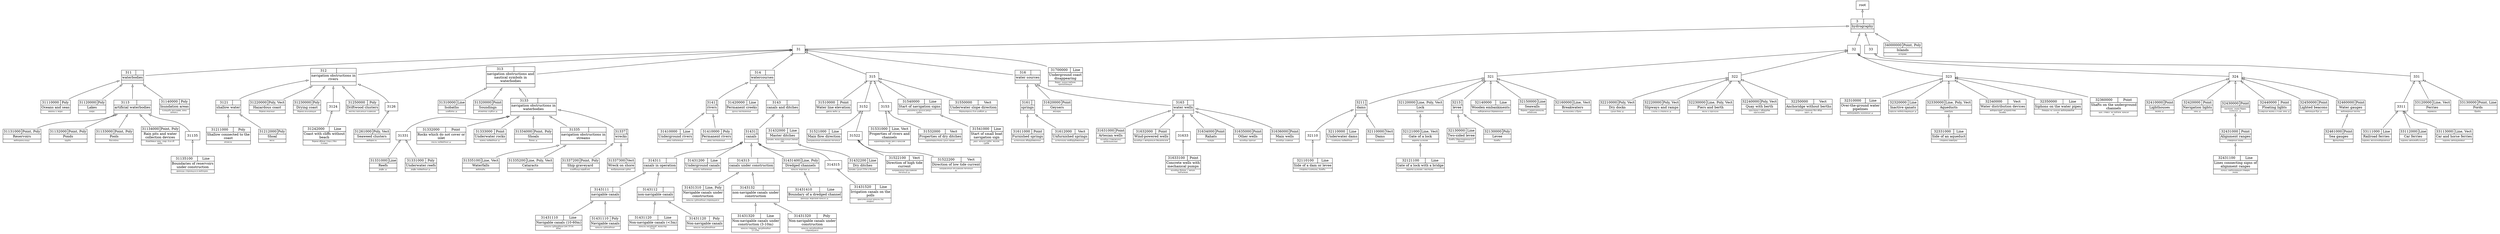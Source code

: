 /* This file was auto-generated on Wed Jan  2 21:16:03 2013
   using SOFT.pm library version 0.5.  Command line:
/usr/local/bin/soft2gv.pl --noorphans --tuples=RFK.csv --styles=RFK.gvsty RFK-hydrography.soft
*/
digraph G {
	rankdir=BT
	/* subgraphs */
	/* node attributes */
	"cat:3" [weight="5",label=< <TABLE BORDER="0" CELLBORDER="1" CELLSPACING="0">  <TR><TD>3</TD><TD></TD></TR>  <TR><TD COLSPAN="2">hydrography</TD></TR>  <TR><TD COLSPAN="2"><FONT POINT-SIZE="8"><I> </I></FONT></TD></TR>  </TABLE>>,shape="plaintext"];
	"cat:31" [weight="5",shape="box",label="31"];
	"cat:311" [weight="5",label=< <TABLE BORDER="0" CELLBORDER="1" CELLSPACING="0">  <TR><TD>311</TD><TD></TD></TR>  <TR><TD COLSPAN="2">waterbodies</TD></TR>  <TR><TD COLSPAN="2"><FONT POINT-SIZE="8"><I> </I></FONT></TD></TR>  </TABLE>>,shape="plaintext"];
	"cat:3111" [weight="5",label=< <TABLE BORDER="0" CELLBORDER="1" CELLSPACING="0">  <TR><TD>31110000</TD><TD>Poly</TD></TR>  <TR><TD COLSPAN="2">Oceans and seas</TD></TR>  <TR><TD COLSPAN="2"><FONT POINT-SIZE="8"><I>&#x43E;&#x43A;&#x435;&#x430;&#x43D;&#x44B; &#x438; &#x43C;&#x43E;&#x440;&#x44F; </I></FONT></TD></TR>  </TABLE>>,shape="plaintext"];
	"cat:3112" [weight="5",label=< <TABLE BORDER="0" CELLBORDER="1" CELLSPACING="0">  <TR><TD>31120000</TD><TD>Poly</TD></TR>  <TR><TD COLSPAN="2">Lakes</TD></TR>  <TR><TD COLSPAN="2"><FONT POINT-SIZE="8"><I>&#x43E;&#x437;&#x435;&#x440;&#x430; </I></FONT></TD></TR>  </TABLE>>,shape="plaintext"];
	"cat:3113" [weight="5",label=< <TABLE BORDER="0" CELLBORDER="1" CELLSPACING="0">  <TR><TD>3113</TD><TD></TD></TR>  <TR><TD COLSPAN="2">artificial waterbodies</TD></TR>  <TR><TD COLSPAN="2"><FONT POINT-SIZE="8"><I> </I></FONT></TD></TR>  </TABLE>>,shape="plaintext"];
	"cat:31131" [weight="5",label=< <TABLE BORDER="0" CELLBORDER="1" CELLSPACING="0">  <TR><TD>31131000</TD><TD>Point, Poly</TD></TR>  <TR><TD COLSPAN="2">Reservoirs</TD></TR>  <TR><TD COLSPAN="2"><FONT POINT-SIZE="8"><I>&#x432;&#x43E;&#x434;&#x43E;&#x445;&#x440;&#x430;&#x43D;&#x438;&#x43B;&#x438;&#x449;&#x430; </I></FONT></TD></TR>  </TABLE>>,shape="plaintext"];
	"cat:31132" [weight="5",label=< <TABLE BORDER="0" CELLBORDER="1" CELLSPACING="0">  <TR><TD>31132000</TD><TD>Point, Poly</TD></TR>  <TR><TD COLSPAN="2">Ponds</TD></TR>  <TR><TD COLSPAN="2"><FONT POINT-SIZE="8"><I>&#x43F;&#x440;&#x443;&#x434;&#x44B; </I></FONT></TD></TR>  </TABLE>>,shape="plaintext"];
	"cat:31133" [weight="5",label=< <TABLE BORDER="0" CELLBORDER="1" CELLSPACING="0">  <TR><TD>31133000</TD><TD>Point, Poly</TD></TR>  <TR><TD COLSPAN="2">Pools</TD></TR>  <TR><TD COLSPAN="2"><FONT POINT-SIZE="8"><I>&#x431;&#x430;&#x441;&#x441;&#x435;&#x439;&#x43D;&#x44B; </I></FONT></TD></TR>  </TABLE>>,shape="plaintext"];
	"cat:31134" [weight="5",label=< <TABLE BORDER="0" CELLBORDER="1" CELLSPACING="0">  <TR><TD>31134000</TD><TD>Point, Poly</TD></TR>  <TR><TD COLSPAN="2">Rain pits and water<BR/>collection devices</TD></TR>  <TR><TD COLSPAN="2"><FONT POINT-SIZE="8"><I>&#x434;&#x43E;&#x436;&#x434;&#x435;&#x432;&#x44B;&#x435; &#x44F;&#x43C;&#x44B;, &#x441;&#x43E;&#x43E;&#x440;. &#x434;&#x43B;&#x44F; &#x441;&#x431;.<BR/>&#x432;&#x43E;&#x434;&#x44B; </I></FONT></TD></TR>  </TABLE>>,shape="plaintext"];
	"cat:31135" [weight="5",shape="box",label="31135"];
	"cat:311351" [weight="5",label=< <TABLE BORDER="0" CELLBORDER="1" CELLSPACING="0">  <TR><TD>31135100</TD><TD>Line</TD></TR>  <TR><TD COLSPAN="2">Boundaries of reservoirs<BR/>under construction</TD></TR>  <TR><TD COLSPAN="2"><FONT POINT-SIZE="8"><I>&#x433;&#x440;&#x430;&#x43D;&#x438;&#x446;&#x44B; &#x441;&#x442;&#x440;&#x43E;&#x44F;&#x449;&#x438;&#x445;&#x441;&#x44F; &#x432;&#x43E;&#x434;&#x43E;&#x445;&#x440;&#x430;&#x43D;. </I></FONT></TD></TR>  </TABLE>>,shape="plaintext"];
	"cat:3114" [weight="5",label=< <TABLE BORDER="0" CELLBORDER="1" CELLSPACING="0">  <TR><TD>31140000</TD><TD>Poly</TD></TR>  <TR><TD COLSPAN="2">Inundation areas</TD></TR>  <TR><TD COLSPAN="2"><FONT POINT-SIZE="8"><I>&#x43F;&#x43B;&#x43E;&#x449;&#x430;&#x434;&#x438; &#x440;&#x430;&#x437;&#x43B;&#x438;&#x432;&#x43E;&#x432;, &#x437;&#x43E;&#x43D;&#x44B;<BR/>&#x437;&#x430;&#x442;&#x43E;&#x43F;&#x43B;. </I></FONT></TD></TR>  </TABLE>>,shape="plaintext"];
	"cat:312" [weight="5",label=< <TABLE BORDER="0" CELLBORDER="1" CELLSPACING="0">  <TR><TD>312</TD><TD></TD></TR>  <TR><TD COLSPAN="2">navigation obstructions in<BR/>rivers</TD></TR>  <TR><TD COLSPAN="2"><FONT POINT-SIZE="8"><I> </I></FONT></TD></TR>  </TABLE>>,shape="plaintext"];
	"cat:3121" [weight="5",label=< <TABLE BORDER="0" CELLBORDER="1" CELLSPACING="0">  <TR><TD>3121</TD><TD></TD></TR>  <TR><TD COLSPAN="2">shallow water</TD></TR>  <TR><TD COLSPAN="2"><FONT POINT-SIZE="8"><I> </I></FONT></TD></TR>  </TABLE>>,shape="plaintext"];
	"cat:31211" [weight="5",label=< <TABLE BORDER="0" CELLBORDER="1" CELLSPACING="0">  <TR><TD>31211000</TD><TD>Poly</TD></TR>  <TR><TD COLSPAN="2">Shallow connected to the<BR/>coast</TD></TR>  <TR><TD COLSPAN="2"><FONT POINT-SIZE="8"><I>&#x43E;&#x442;&#x43C;&#x435;&#x43B;&#x438; </I></FONT></TD></TR>  </TABLE>>,shape="plaintext"];
	"cat:31212" [weight="5",label=< <TABLE BORDER="0" CELLBORDER="1" CELLSPACING="0">  <TR><TD>31212000</TD><TD>Poly</TD></TR>  <TR><TD COLSPAN="2">Shoal</TD></TR>  <TR><TD COLSPAN="2"><FONT POINT-SIZE="8"><I>&#x43C;&#x435;&#x43B;&#x438; </I></FONT></TD></TR>  </TABLE>>,shape="plaintext"];
	"cat:3122" [weight="5",label=< <TABLE BORDER="0" CELLBORDER="1" CELLSPACING="0">  <TR><TD>31220000</TD><TD>Poly, Vect</TD></TR>  <TR><TD COLSPAN="2">Hazardous coast</TD></TR>  <TR><TD COLSPAN="2"><FONT POINT-SIZE="8"><I>&#x431;&#x435;&#x440;&#x435;&#x433;&#x430; &#x43E;&#x43F;&#x430;&#x441;&#x43D;&#x44B;&#x435; </I></FONT></TD></TR>  </TABLE>>,shape="plaintext"];
	"cat:3123" [weight="5",label=< <TABLE BORDER="0" CELLBORDER="1" CELLSPACING="0">  <TR><TD>31230000</TD><TD>Poly</TD></TR>  <TR><TD COLSPAN="2">Drying coast</TD></TR>  <TR><TD COLSPAN="2"><FONT POINT-SIZE="8"><I>&#x431;&#x435;&#x440;&#x435;&#x433;&#x430; &#x43E;&#x441;&#x44B;&#x445;&#x430;&#x44E;&#x449;&#x438;&#x435; </I></FONT></TD></TR>  </TABLE>>,shape="plaintext"];
	"cat:3124" [weight="5",shape="box",label="3124"];
	"cat:31242" [weight="5",label=< <TABLE BORDER="0" CELLBORDER="1" CELLSPACING="0">  <TR><TD>31242000</TD><TD>Line</TD></TR>  <TR><TD COLSPAN="2">Coast with cliffs without<BR/>beach</TD></TR>  <TR><TD COLSPAN="2"><FONT POINT-SIZE="8"><I>&#x431;&#x435;&#x440;&#x435;&#x433;&#x430; &#x43E;&#x431;&#x440;&#x44B;&#x432;. (&#x441;&#x43A;&#x430;&#x43B;.) &#x431;&#x435;&#x437;<BR/>&#x43F;&#x43B;&#x44F;&#x436;&#x430; </I></FONT></TD></TR>  </TABLE>>,shape="plaintext"];
	"cat:3125" [weight="5",label=< <TABLE BORDER="0" CELLBORDER="1" CELLSPACING="0">  <TR><TD>31250000</TD><TD>Poly</TD></TR>  <TR><TD COLSPAN="2">Driftwood clusters</TD></TR>  <TR><TD COLSPAN="2"><FONT POINT-SIZE="8"><I>&#x43C;&#x435;&#x441;&#x442;&#x430; &#x441;&#x43A;&#x43E;&#x43F;&#x43B;&#x435;&#x43D;&#x438;&#x44F; &#x43F;&#x43B;&#x430;&#x432;&#x43D;&#x438;&#x43A;&#x430; </I></FONT></TD></TR>  </TABLE>>,shape="plaintext"];
	"cat:3126" [weight="5",shape="box",label="3126"];
	"cat:31261" [weight="5",label=< <TABLE BORDER="0" CELLBORDER="1" CELLSPACING="0">  <TR><TD>31261000</TD><TD>Poly, Vect</TD></TR>  <TR><TD COLSPAN="2">Seaweed clusters</TD></TR>  <TR><TD COLSPAN="2"><FONT POINT-SIZE="8"><I>&#x432;&#x43E;&#x434;&#x43E;&#x440;&#x43E;&#x441;&#x43B;&#x438; </I></FONT></TD></TR>  </TABLE>>,shape="plaintext"];
	"cat:313" [weight="5",label=< <TABLE BORDER="0" CELLBORDER="1" CELLSPACING="0">  <TR><TD>313</TD><TD></TD></TR>  <TR><TD COLSPAN="2">navigation obstructions and<BR/>nautical symbols in<BR/>waterbodies</TD></TR>  <TR><TD COLSPAN="2"><FONT POINT-SIZE="8"><I> </I></FONT></TD></TR>  </TABLE>>,shape="plaintext"];
	"cat:3131" [weight="5",label=< <TABLE BORDER="0" CELLBORDER="1" CELLSPACING="0">  <TR><TD>31310000</TD><TD>Line</TD></TR>  <TR><TD COLSPAN="2">Isobaths</TD></TR>  <TR><TD COLSPAN="2"><FONT POINT-SIZE="8"><I>&#x438;&#x437;&#x43E;&#x431;&#x430;&#x442;&#x44B; &#x2694; </I></FONT></TD></TR>  </TABLE>>,shape="plaintext"];
	"cat:3132" [weight="5",label=< <TABLE BORDER="0" CELLBORDER="1" CELLSPACING="0">  <TR><TD>31320000</TD><TD>Point</TD></TR>  <TR><TD COLSPAN="2">Soundings</TD></TR>  <TR><TD COLSPAN="2"><FONT POINT-SIZE="8"><I>&#x43E;&#x442;&#x43C;&#x435;&#x442;&#x43A;&#x438; &#x433;&#x43B;&#x443;&#x431;&#x438;&#x43D; &#x2694; </I></FONT></TD></TR>  </TABLE>>,shape="plaintext"];
	"cat:3133" [weight="5",label=< <TABLE BORDER="0" CELLBORDER="1" CELLSPACING="0">  <TR><TD>3133</TD><TD></TD></TR>  <TR><TD COLSPAN="2">navigation obstructions in<BR/>waterbodies</TD></TR>  <TR><TD COLSPAN="2"><FONT POINT-SIZE="8"><I> </I></FONT></TD></TR>  </TABLE>>,shape="plaintext"];
	"cat:31331" [weight="5",shape="box",label="31331"];
	"cat:31331Line" [weight="5",label=< <TABLE BORDER="0" CELLBORDER="1" CELLSPACING="0">  <TR><TD>31331000</TD><TD>Line</TD></TR>  <TR><TD COLSPAN="2">Reefs</TD></TR>  <TR><TD COLSPAN="2"><FONT POINT-SIZE="8"><I>&#x440;&#x438;&#x444;&#x44B; &#x2694; </I></FONT></TD></TR>  </TABLE>>,shape="plaintext"];
	"cat:31331Poly" [weight="5",label=< <TABLE BORDER="0" CELLBORDER="1" CELLSPACING="0">  <TR><TD>31331000</TD><TD>Poly</TD></TR>  <TR><TD COLSPAN="2">Underwater reefs</TD></TR>  <TR><TD COLSPAN="2"><FONT POINT-SIZE="8"><I>&#x440;&#x438;&#x444;&#x44B; &#x43F;&#x43E;&#x434;&#x432;&#x43E;&#x434;&#x43D;&#x44B;&#x435; &#x2694; </I></FONT></TD></TR>  </TABLE>>,shape="plaintext"];
	"cat:31332" [weight="5",label=< <TABLE BORDER="0" CELLBORDER="1" CELLSPACING="0">  <TR><TD>31332000</TD><TD>Point</TD></TR>  <TR><TD COLSPAN="2">Rocks which do not cover or<BR/>islet</TD></TR>  <TR><TD COLSPAN="2"><FONT POINT-SIZE="8"><I>&#x441;&#x43A;&#x430;&#x43B;&#x44B; &#x43D;&#x430;&#x434;&#x432;&#x43E;&#x434;&#x43D;&#x44B;&#x435; &#x2694; </I></FONT></TD></TR>  </TABLE>>,shape="plaintext"];
	"cat:31333" [weight="5",label=< <TABLE BORDER="0" CELLBORDER="1" CELLSPACING="0">  <TR><TD>31333000</TD><TD>Point</TD></TR>  <TR><TD COLSPAN="2">Underwater rocks</TD></TR>  <TR><TD COLSPAN="2"><FONT POINT-SIZE="8"><I>&#x43A;&#x430;&#x43C;&#x43D;&#x438; &#x43F;&#x43E;&#x434;&#x432;&#x43E;&#x434;&#x43D;&#x44B;&#x435; &#x2694; </I></FONT></TD></TR>  </TABLE>>,shape="plaintext"];
	"cat:31334" [weight="5",label=< <TABLE BORDER="0" CELLBORDER="1" CELLSPACING="0">  <TR><TD>31334000</TD><TD>Point, Poly</TD></TR>  <TR><TD COLSPAN="2">Shoals</TD></TR>  <TR><TD COLSPAN="2"><FONT POINT-SIZE="8"><I>&#x431;&#x430;&#x43D;&#x43A;&#x438; &#x2694; </I></FONT></TD></TR>  </TABLE>>,shape="plaintext"];
	"cat:31335" [weight="5",label=< <TABLE BORDER="0" CELLBORDER="1" CELLSPACING="0">  <TR><TD>31335</TD><TD></TD></TR>  <TR><TD COLSPAN="2">navigation obstructions in<BR/>streams</TD></TR>  <TR><TD COLSPAN="2"><FONT POINT-SIZE="8"><I> </I></FONT></TD></TR>  </TABLE>>,shape="plaintext"];
	"cat:313351" [weight="5",label=< <TABLE BORDER="0" CELLBORDER="1" CELLSPACING="0">  <TR><TD>31335100</TD><TD>Line, Vect</TD></TR>  <TR><TD COLSPAN="2">Waterfalls</TD></TR>  <TR><TD COLSPAN="2"><FONT POINT-SIZE="8"><I>&#x432;&#x43E;&#x434;&#x43E;&#x43F;&#x430;&#x434;&#x44B; </I></FONT></TD></TR>  </TABLE>>,shape="plaintext"];
	"cat:313352" [weight="5",label=< <TABLE BORDER="0" CELLBORDER="1" CELLSPACING="0">  <TR><TD>31335200</TD><TD>Line, Poly, Vect</TD></TR>  <TR><TD COLSPAN="2">Cataracts</TD></TR>  <TR><TD COLSPAN="2"><FONT POINT-SIZE="8"><I>&#x43F;&#x43E;&#x440;&#x43E;&#x433;&#x438; </I></FONT></TD></TR>  </TABLE>>,shape="plaintext"];
	"cat:31337" [weight="5",label=< <TABLE BORDER="0" CELLBORDER="1" CELLSPACING="0">  <TR><TD>31337</TD><TD></TD></TR>  <TR><TD COLSPAN="2">wrecks</TD></TR>  <TR><TD COLSPAN="2"><FONT POINT-SIZE="8"><I> </I></FONT></TD></TR>  </TABLE>>,shape="plaintext"];
	"cat:313372" [weight="5",label=< <TABLE BORDER="0" CELLBORDER="1" CELLSPACING="0">  <TR><TD>31337200</TD><TD>Point, Poly</TD></TR>  <TR><TD COLSPAN="2">Ship graveyard</TD></TR>  <TR><TD COLSPAN="2"><FONT POINT-SIZE="8"><I>&#x43A;&#x43B;&#x430;&#x434;&#x431;&#x438;&#x449;&#x430; &#x43A;&#x43E;&#x440;&#x430;&#x431;&#x43B;&#x435;&#x439; </I></FONT></TD></TR>  </TABLE>>,shape="plaintext"];
	"cat:313373" [weight="5",label=< <TABLE BORDER="0" CELLBORDER="1" CELLSPACING="0">  <TR><TD>31337300</TD><TD>Vect</TD></TR>  <TR><TD COLSPAN="2">Wreck on shore</TD></TR>  <TR><TD COLSPAN="2"><FONT POINT-SIZE="8"><I>&#x432;&#x44B;&#x431;&#x440;&#x43E;&#x448;&#x435;&#x43D;&#x43D;&#x43E;&#x435; &#x441;&#x443;&#x434;&#x43D;&#x43E; </I></FONT></TD></TR>  </TABLE>>,shape="plaintext"];
	"cat:314" [weight="5",label=< <TABLE BORDER="0" CELLBORDER="1" CELLSPACING="0">  <TR><TD>314</TD><TD></TD></TR>  <TR><TD COLSPAN="2">watercourses</TD></TR>  <TR><TD COLSPAN="2"><FONT POINT-SIZE="8"><I> </I></FONT></TD></TR>  </TABLE>>,shape="plaintext"];
	"cat:3141" [weight="5",label=< <TABLE BORDER="0" CELLBORDER="1" CELLSPACING="0">  <TR><TD>3141</TD><TD></TD></TR>  <TR><TD COLSPAN="2">rivers</TD></TR>  <TR><TD COLSPAN="2"><FONT POINT-SIZE="8"><I> </I></FONT></TD></TR>  </TABLE>>,shape="plaintext"];
	"cat:3141Line" [weight="5",label=< <TABLE BORDER="0" CELLBORDER="1" CELLSPACING="0">  <TR><TD>31410000</TD><TD>Line</TD></TR>  <TR><TD COLSPAN="2">Underground rivers</TD></TR>  <TR><TD COLSPAN="2"><FONT POINT-SIZE="8"><I>&#x440;&#x435;&#x43A;&#x438; &#x43F;&#x43E;&#x434;&#x437;&#x435;&#x43C;&#x43D;&#x44B;&#x435; </I></FONT></TD></TR>  </TABLE>>,shape="plaintext"];
	"cat:3141Poly" [weight="5",label=< <TABLE BORDER="0" CELLBORDER="1" CELLSPACING="0">  <TR><TD>31410000</TD><TD>Poly</TD></TR>  <TR><TD COLSPAN="2">Permanent rivers</TD></TR>  <TR><TD COLSPAN="2"><FONT POINT-SIZE="8"><I>&#x440;&#x435;&#x43A;&#x438; &#x43F;&#x43E;&#x441;&#x442;&#x43E;&#x44F;&#x43D;&#x43D;&#x44B;&#x435; </I></FONT></TD></TR>  </TABLE>>,shape="plaintext"];
	"cat:3142" [weight="5",label=< <TABLE BORDER="0" CELLBORDER="1" CELLSPACING="0">  <TR><TD>31420000</TD><TD>Line</TD></TR>  <TR><TD COLSPAN="2">Permanent creeks</TD></TR>  <TR><TD COLSPAN="2"><FONT POINT-SIZE="8"><I>&#x440;&#x443;&#x447;&#x44C;&#x438; &#x43F;&#x43E;&#x441;&#x442;&#x43E;&#x44F;&#x43D;&#x43D;&#x44B;&#x435; </I></FONT></TD></TR>  </TABLE>>,shape="plaintext"];
	"cat:3143" [weight="5",label=< <TABLE BORDER="0" CELLBORDER="1" CELLSPACING="0">  <TR><TD>3143</TD><TD></TD></TR>  <TR><TD COLSPAN="2">canals and ditches</TD></TR>  <TR><TD COLSPAN="2"><FONT POINT-SIZE="8"><I> </I></FONT></TD></TR>  </TABLE>>,shape="plaintext"];
	"cat:31431" [weight="5",label=< <TABLE BORDER="0" CELLBORDER="1" CELLSPACING="0">  <TR><TD>31431</TD><TD></TD></TR>  <TR><TD COLSPAN="2">canals</TD></TR>  <TR><TD COLSPAN="2"><FONT POINT-SIZE="8"><I> </I></FONT></TD></TR>  </TABLE>>,shape="plaintext"];
	"cat:314311" [weight="5",label=< <TABLE BORDER="0" CELLBORDER="1" CELLSPACING="0">  <TR><TD>314311</TD><TD></TD></TR>  <TR><TD COLSPAN="2">canals in operation</TD></TR>  <TR><TD COLSPAN="2"><FONT POINT-SIZE="8"><I> </I></FONT></TD></TR>  </TABLE>>,shape="plaintext"];
	"cat:3143111" [weight="5",label=< <TABLE BORDER="0" CELLBORDER="1" CELLSPACING="0">  <TR><TD>3143111</TD><TD></TD></TR>  <TR><TD COLSPAN="2">navigable canals</TD></TR>  <TR><TD COLSPAN="2"><FONT POINT-SIZE="8"><I> </I></FONT></TD></TR>  </TABLE>>,shape="plaintext"];
	"cat:3143111Line" [weight="5",label=< <TABLE BORDER="0" CELLBORDER="1" CELLSPACING="0">  <TR><TD>31431110</TD><TD>Line</TD></TR>  <TR><TD COLSPAN="2">Navigable canals (10-60m)</TD></TR>  <TR><TD COLSPAN="2"><FONT POINT-SIZE="8"><I>&#x43A;&#x430;&#x43D;&#x430;&#x43B;&#x44B; &#x441;&#x443;&#x434;&#x43E;&#x445;&#x43E;&#x434;&#x43D;&#x44B;&#x435; (&#x43E;&#x442; 10 &#x434;&#x43E;<BR/>60&#x43C;) </I></FONT></TD></TR>  </TABLE>>,shape="plaintext"];
	"cat:3143111Poly" [weight="5",label=< <TABLE BORDER="0" CELLBORDER="1" CELLSPACING="0">  <TR><TD>31431110</TD><TD>Poly</TD></TR>  <TR><TD COLSPAN="2">Navigable canals</TD></TR>  <TR><TD COLSPAN="2"><FONT POINT-SIZE="8"><I>&#x43A;&#x430;&#x43D;&#x430;&#x43B;&#x44B; &#x441;&#x443;&#x434;&#x43E;&#x445;&#x43E;&#x434;&#x43D;&#x44B;&#x435; </I></FONT></TD></TR>  </TABLE>>,shape="plaintext"];
	"cat:3143112" [weight="5",label=< <TABLE BORDER="0" CELLBORDER="1" CELLSPACING="0">  <TR><TD>3143112</TD><TD></TD></TR>  <TR><TD COLSPAN="2">non-navigable canals</TD></TR>  <TR><TD COLSPAN="2"><FONT POINT-SIZE="8"><I> </I></FONT></TD></TR>  </TABLE>>,shape="plaintext"];
	"cat:3143112Line" [weight="5",label=< <TABLE BORDER="0" CELLBORDER="1" CELLSPACING="0">  <TR><TD>31431120</TD><TD>Line</TD></TR>  <TR><TD COLSPAN="2">Non-navigable canals (&lt;3m)</TD></TR>  <TR><TD COLSPAN="2"><FONT POINT-SIZE="8"><I>&#x43A;&#x430;&#x43D;&#x430;&#x43B;&#x44B; &#x43D;&#x435;&#x441;&#x443;&#x434;&#x43E;&#x445;&#x43E;&#x434;. &#x43C;&#x430;&#x433;&#x438;&#x441;&#x442;&#x440;.<BR/>(&lt;3) </I></FONT></TD></TR>  </TABLE>>,shape="plaintext"];
	"cat:3143112Poly" [weight="5",label=< <TABLE BORDER="0" CELLBORDER="1" CELLSPACING="0">  <TR><TD>31431120</TD><TD>Poly</TD></TR>  <TR><TD COLSPAN="2">Non-navigable canals</TD></TR>  <TR><TD COLSPAN="2"><FONT POINT-SIZE="8"><I>&#x43A;&#x430;&#x43D;&#x430;&#x43B;&#x44B; &#x43D;&#x435;&#x441;&#x443;&#x434;&#x43E;&#x445;&#x43E;&#x434;&#x43D;&#x44B;&#x435; </I></FONT></TD></TR>  </TABLE>>,shape="plaintext"];
	"cat:314312" [weight="5",label=< <TABLE BORDER="0" CELLBORDER="1" CELLSPACING="0">  <TR><TD>31431200</TD><TD>Line</TD></TR>  <TR><TD COLSPAN="2">Underground canals</TD></TR>  <TR><TD COLSPAN="2"><FONT POINT-SIZE="8"><I>&#x43A;&#x430;&#x43D;&#x430;&#x43B;&#x44B; &#x43F;&#x43E;&#x434;&#x437;&#x435;&#x43C;&#x43D;&#x44B;&#x435; </I></FONT></TD></TR>  </TABLE>>,shape="plaintext"];
	"cat:314313" [weight="5",label=< <TABLE BORDER="0" CELLBORDER="1" CELLSPACING="0">  <TR><TD>314313</TD><TD></TD></TR>  <TR><TD COLSPAN="2">canals under construction</TD></TR>  <TR><TD COLSPAN="2"><FONT POINT-SIZE="8"><I> </I></FONT></TD></TR>  </TABLE>>,shape="plaintext"];
	"cat:3143131" [weight="5",label=< <TABLE BORDER="0" CELLBORDER="1" CELLSPACING="0">  <TR><TD>31431310</TD><TD>Line, Poly</TD></TR>  <TR><TD COLSPAN="2">Navigable canals under<BR/>construction</TD></TR>  <TR><TD COLSPAN="2"><FONT POINT-SIZE="8"><I>&#x43A;&#x430;&#x43D;&#x430;&#x43B;&#x44B; &#x441;&#x443;&#x434;&#x43E;&#x445;&#x43E;&#x434;&#x43D;&#x44B;&#x435; &#x441;&#x442;&#x440;&#x43E;&#x44F;&#x449;&#x438;&#x435;&#x441;&#x44F; </I></FONT></TD></TR>  </TABLE>>,shape="plaintext"];
	"cat:3143132" [weight="5",label=< <TABLE BORDER="0" CELLBORDER="1" CELLSPACING="0">  <TR><TD>3143132</TD><TD></TD></TR>  <TR><TD COLSPAN="2">non-navigable canals under<BR/>construction</TD></TR>  <TR><TD COLSPAN="2"><FONT POINT-SIZE="8"><I> </I></FONT></TD></TR>  </TABLE>>,shape="plaintext"];
	"cat:3143132Line" [weight="5",label=< <TABLE BORDER="0" CELLBORDER="1" CELLSPACING="0">  <TR><TD>31431320</TD><TD>Line</TD></TR>  <TR><TD COLSPAN="2">Non-navigable canals under<BR/>construction (3-10m)</TD></TR>  <TR><TD COLSPAN="2"><FONT POINT-SIZE="8"><I>&#x43A;&#x430;&#x43D;&#x430;&#x43B;&#x44B; &#x441;&#x442;&#x440;&#x43E;&#x44F;&#x449;. &#x43D;&#x435;&#x441;&#x443;&#x434;&#x43E;&#x445;&#x43E;&#x434;&#x44B;&#x435;<BR/>(3-10&#x43C;) </I></FONT></TD></TR>  </TABLE>>,shape="plaintext"];
	"cat:3143132Poly" [weight="5",label=< <TABLE BORDER="0" CELLBORDER="1" CELLSPACING="0">  <TR><TD>31431320</TD><TD>Poly</TD></TR>  <TR><TD COLSPAN="2">Non-navigable canals under<BR/>construction</TD></TR>  <TR><TD COLSPAN="2"><FONT POINT-SIZE="8"><I>&#x43A;&#x430;&#x43D;&#x430;&#x43B;&#x44B; &#x43D;&#x435;&#x441;&#x443;&#x434;&#x43E;&#x445;&#x43E;&#x434;&#x43D;&#x44B;&#x435;<BR/>&#x441;&#x442;&#x440;&#x43E;&#x44F;&#x449;&#x438;&#x435;&#x441;&#x44F; </I></FONT></TD></TR>  </TABLE>>,shape="plaintext"];
	"cat:314314" [weight="5",label=< <TABLE BORDER="0" CELLBORDER="1" CELLSPACING="0">  <TR><TD>31431400</TD><TD>Line, Poly</TD></TR>  <TR><TD COLSPAN="2">Dredged channels</TD></TR>  <TR><TD COLSPAN="2"><FONT POINT-SIZE="8"><I>&#x43A;&#x430;&#x43D;&#x430;&#x43B;&#x44B; &#x43C;&#x43E;&#x440;&#x441;&#x43A;&#x438;&#x435; &#x2694; </I></FONT></TD></TR>  </TABLE>>,shape="plaintext"];
	"cat:3143141" [weight="5",label=< <TABLE BORDER="0" CELLBORDER="1" CELLSPACING="0">  <TR><TD>31431410</TD><TD>Line</TD></TR>  <TR><TD COLSPAN="2">Boundary of a dredged channel</TD></TR>  <TR><TD COLSPAN="2"><FONT POINT-SIZE="8"><I>&#x433;&#x440;&#x430;&#x43D;&#x438;&#x446;&#x44B; &#x43C;&#x43E;&#x440;&#x441;&#x43A;&#x43E;&#x433;&#x43E; &#x43A;&#x430;&#x43D;&#x430;&#x43B;&#x430; &#x2694; </I></FONT></TD></TR>  </TABLE>>,shape="plaintext"];
	"cat:314315" [weight="5",shape="box",label="314315"];
	"cat:3143152" [weight="5",label=< <TABLE BORDER="0" CELLBORDER="1" CELLSPACING="0">  <TR><TD>31431520</TD><TD>Line</TD></TR>  <TR><TD COLSPAN="2">Irrigation canals on the<BR/>polls</TD></TR>  <TR><TD COLSPAN="2"><FONT POINT-SIZE="8"><I>&#x43E;&#x440;&#x43E;&#x441;&#x438;&#x442;&#x435;&#x43B;&#x44C;&#x43D;&#x44B;&#x435; &#x43A;&#x430;&#x43D;&#x430;&#x43B;&#x44B; (&#x43D;&#x430;<BR/>&#x43E;&#x43F;&#x43E;&#x440;&#x430;&#x445;) </I></FONT></TD></TR>  </TABLE>>,shape="plaintext"];
	"cat:31432" [weight="5",label=< <TABLE BORDER="0" CELLBORDER="1" CELLSPACING="0">  <TR><TD>31432000</TD><TD>Line</TD></TR>  <TR><TD COLSPAN="2">Master ditches</TD></TR>  <TR><TD COLSPAN="2"><FONT POINT-SIZE="8"><I>&#x43A;&#x430;&#x43D;&#x430;&#x432;&#x44B; &#x43C;&#x430;&#x433;&#x438;&#x441;&#x442;&#x440;&#x430;&#x43B;&#x44C;&#x43D;&#x44B;&#x435; (&#x43C;&#x435;&#x43D;&#x435;&#x435;<BR/>3&#x43C;) </I></FONT></TD></TR>  </TABLE>>,shape="plaintext"];
	"cat:314322" [weight="5",label=< <TABLE BORDER="0" CELLBORDER="1" CELLSPACING="0">  <TR><TD>31432200</TD><TD>Line</TD></TR>  <TR><TD COLSPAN="2">Dry ditches</TD></TR>  <TR><TD COLSPAN="2"><FONT POINT-SIZE="8"><I>&#x43A;&#x430;&#x43D;&#x430;&#x432;&#x44B; &#x441;&#x443;&#x445;&#x438;&#x435; (10&#x43C; &#x438; &#x431;&#x43E;&#x43B;&#x435;&#x435;) </I></FONT></TD></TR>  </TABLE>>,shape="plaintext"];
	"cat:315" [weight="5",shape="box",label="315"];
	"cat:3151" [weight="5",label=< <TABLE BORDER="0" CELLBORDER="1" CELLSPACING="0">  <TR><TD>31510000</TD><TD>Point</TD></TR>  <TR><TD COLSPAN="2">Water line elevation</TD></TR>  <TR><TD COLSPAN="2"><FONT POINT-SIZE="8"><I>&#x443;&#x440;&#x435;&#x437;&#x44B; &#x432;&#x43E;&#x434;&#x44B; &#x2694; </I></FONT></TD></TR>  </TABLE>>,shape="plaintext"];
	"cat:3152" [weight="5",shape="box",label="3152"];
	"cat:31521" [weight="5",label=< <TABLE BORDER="0" CELLBORDER="1" CELLSPACING="0">  <TR><TD>31521000</TD><TD>Line</TD></TR>  <TR><TD COLSPAN="2">Main flow direction</TD></TR>  <TR><TD COLSPAN="2"><FONT POINT-SIZE="8"><I>&#x43D;&#x430;&#x43F;&#x440;&#x430;&#x432;&#x43B;&#x435;&#x43D;&#x438;&#x435; &#x43E;&#x441;&#x43D;&#x43E;&#x432;&#x43D;&#x43E;&#x433;&#x43E; &#x442;&#x435;&#x447;&#x435;&#x43D;&#x438;&#x44F; </I></FONT></TD></TR>  </TABLE>>,shape="plaintext"];
	"cat:31522" [weight="5",shape="box",label="31522"];
	"cat:315221" [weight="5",label=< <TABLE BORDER="0" CELLBORDER="1" CELLSPACING="0">  <TR><TD>31522100</TD><TD>Vect</TD></TR>  <TR><TD COLSPAN="2">Direction of high tide<BR/>current</TD></TR>  <TR><TD COLSPAN="2"><FONT POINT-SIZE="8"><I>&#x43D;&#x430;&#x43F;&#x440;&#x430;&#x432;&#x43B;&#x435;&#x43D;&#x438;&#x435; &#x43F;&#x440;&#x438;&#x43B;&#x438;&#x432;&#x43D;&#x43E;&#x433;&#x43E;<BR/>&#x442;&#x435;&#x447;&#x435;&#x43D;&#x438;&#x44F; &#x2694; </I></FONT></TD></TR>  </TABLE>>,shape="plaintext"];
	"cat:315222" [weight="5",label=< <TABLE BORDER="0" CELLBORDER="1" CELLSPACING="0">  <TR><TD>31522200</TD><TD>Vect</TD></TR>  <TR><TD COLSPAN="2">Direction of low tide current</TD></TR>  <TR><TD COLSPAN="2"><FONT POINT-SIZE="8"><I>&#x43D;&#x430;&#x43F;&#x440;&#x430;&#x432;&#x43B;&#x435;&#x43D;&#x438;&#x435; &#x43E;&#x442;&#x43B;&#x438;&#x432;&#x43D;&#x43E;&#x433;&#x43E; &#x442;&#x435;&#x447;&#x435;&#x43D;&#x438;&#x44F;<BR/>&#x2694; </I></FONT></TD></TR>  </TABLE>>,shape="plaintext"];
	"cat:3153" [weight="5",shape="box",label="3153"];
	"cat:31531" [weight="5",label=< <TABLE BORDER="0" CELLBORDER="1" CELLSPACING="0">  <TR><TD>31531000</TD><TD>Line, Vect</TD></TR>  <TR><TD COLSPAN="2">Properties of rivers and<BR/>channels</TD></TR>  <TR><TD COLSPAN="2"><FONT POINT-SIZE="8"><I>&#x445;&#x430;&#x440;&#x430;&#x43A;&#x442;&#x435;&#x440;&#x438;&#x441;&#x442;&#x438;&#x43A;&#x438; &#x440;&#x435;&#x43A; &#x438; &#x43A;&#x430;&#x43D;&#x430;&#x43B;&#x43E;&#x432;<BR/>&#x2694; </I></FONT></TD></TR>  </TABLE>>,shape="plaintext"];
	"cat:31532" [weight="5",label=< <TABLE BORDER="0" CELLBORDER="1" CELLSPACING="0">  <TR><TD>31532000</TD><TD>Vect</TD></TR>  <TR><TD COLSPAN="2">Properties of dry ditches</TD></TR>  <TR><TD COLSPAN="2"><FONT POINT-SIZE="8"><I>&#x445;&#x430;&#x440;&#x430;&#x43A;&#x442;&#x435;&#x440;&#x438;&#x441;&#x442;&#x438;&#x43A;&#x438; &#x441;&#x443;&#x445;&#x438;&#x445; &#x43A;&#x430;&#x43D;&#x430;&#x432; </I></FONT></TD></TR>  </TABLE>>,shape="plaintext"];
	"cat:3154" [weight="5",label=< <TABLE BORDER="0" CELLBORDER="1" CELLSPACING="0">  <TR><TD>31540000</TD><TD>Line</TD></TR>  <TR><TD COLSPAN="2">Start of navigation signs</TD></TR>  <TR><TD COLSPAN="2"><FONT POINT-SIZE="8"><I>&#x443;&#x43A;&#x430;&#x437;&#x430;&#x442;&#x435;&#x43B;&#x438; &#x43D;&#x430;&#x447;&#x430;&#x43B;&#x430; &#x440;&#x435;&#x433;&#x443;&#x43B;.<BR/>&#x441;&#x443;&#x434;&#x43E;&#x445;. </I></FONT></TD></TR>  </TABLE>>,shape="plaintext"];
	"cat:31541" [weight="5",label=< <TABLE BORDER="0" CELLBORDER="1" CELLSPACING="0">  <TR><TD>31541000</TD><TD>Line</TD></TR>  <TR><TD COLSPAN="2">Start of small boat<BR/>navigation sign</TD></TR>  <TR><TD COLSPAN="2"><FONT POINT-SIZE="8"><I>&#x443;&#x43A;&#x430;&#x437;. &#x43D;&#x430;&#x447;&#x430;&#x43B;&#x430; &#x441;&#x443;&#x434;&#x43E;&#x445;. &#x43C;&#x430;&#x43B;&#x43E;&#x43C;.<BR/>&#x441;&#x443;&#x434;&#x43E;&#x432; </I></FONT></TD></TR>  </TABLE>>,shape="plaintext"];
	"cat:3155" [weight="5",label=< <TABLE BORDER="0" CELLBORDER="1" CELLSPACING="0">  <TR><TD>31550000</TD><TD>Vect</TD></TR>  <TR><TD COLSPAN="2">Underwater slope direction</TD></TR>  <TR><TD COLSPAN="2"><FONT POINT-SIZE="8"><I>&#x431;&#x435;&#x440;&#x433;&#x448;&#x442;&#x440;&#x438;&#x445;&#x438; &#x434;&#x43B;&#x44F; &#x438;&#x437;&#x43E;&#x431;&#x430;&#x442; &#x2694; </I></FONT></TD></TR>  </TABLE>>,shape="plaintext"];
	"cat:316" [weight="5",label=< <TABLE BORDER="0" CELLBORDER="1" CELLSPACING="0">  <TR><TD>316</TD><TD></TD></TR>  <TR><TD COLSPAN="2">water sources</TD></TR>  <TR><TD COLSPAN="2"><FONT POINT-SIZE="8"><I> </I></FONT></TD></TR>  </TABLE>>,shape="plaintext"];
	"cat:3161" [weight="5",label=< <TABLE BORDER="0" CELLBORDER="1" CELLSPACING="0">  <TR><TD>3161</TD><TD></TD></TR>  <TR><TD COLSPAN="2">springs</TD></TR>  <TR><TD COLSPAN="2"><FONT POINT-SIZE="8"><I> </I></FONT></TD></TR>  </TABLE>>,shape="plaintext"];
	"cat:31611" [weight="5",label=< <TABLE BORDER="0" CELLBORDER="1" CELLSPACING="0">  <TR><TD>31611000</TD><TD>Point</TD></TR>  <TR><TD COLSPAN="2">Furnished springs</TD></TR>  <TR><TD COLSPAN="2"><FONT POINT-SIZE="8"><I>&#x438;&#x441;&#x442;&#x43E;&#x447;&#x43D;&#x438;&#x43A;&#x438; &#x43E;&#x431;&#x43E;&#x440;&#x443;&#x434;&#x43E;&#x432;&#x430;&#x43D;&#x43D;&#x44B;&#x435; </I></FONT></TD></TR>  </TABLE>>,shape="plaintext"];
	"cat:31612" [weight="5",label=< <TABLE BORDER="0" CELLBORDER="1" CELLSPACING="0">  <TR><TD>31612000</TD><TD>Vect</TD></TR>  <TR><TD COLSPAN="2">Unfurnished springs</TD></TR>  <TR><TD COLSPAN="2"><FONT POINT-SIZE="8"><I>&#x438;&#x441;&#x442;&#x43E;&#x447;&#x43D;&#x438;&#x43A;&#x438; &#x43D;&#x435;&#x43E;&#x431;&#x43E;&#x440;&#x443;&#x434;&#x43E;&#x432;&#x430;&#x43D;&#x43D;&#x44B;&#x435; </I></FONT></TD></TR>  </TABLE>>,shape="plaintext"];
	"cat:3162" [weight="5",label=< <TABLE BORDER="0" CELLBORDER="1" CELLSPACING="0">  <TR><TD>31620000</TD><TD>Point</TD></TR>  <TR><TD COLSPAN="2">Geysers</TD></TR>  <TR><TD COLSPAN="2"><FONT POINT-SIZE="8"><I>&#x433;&#x435;&#x439;&#x437;&#x435;&#x440;&#x44B; </I></FONT></TD></TR>  </TABLE>>,shape="plaintext"];
	"cat:3163" [weight="5",label=< <TABLE BORDER="0" CELLBORDER="1" CELLSPACING="0">  <TR><TD>3163</TD><TD></TD></TR>  <TR><TD COLSPAN="2">water wells</TD></TR>  <TR><TD COLSPAN="2"><FONT POINT-SIZE="8"><I> </I></FONT></TD></TR>  </TABLE>>,shape="plaintext"];
	"cat:31631" [weight="5",label=< <TABLE BORDER="0" CELLBORDER="1" CELLSPACING="0">  <TR><TD>31631000</TD><TD>Point</TD></TR>  <TR><TD COLSPAN="2">Artesian wells</TD></TR>  <TR><TD COLSPAN="2"><FONT POINT-SIZE="8"><I>&#x43A;&#x43E;&#x43B;&#x43E;&#x434;&#x446;&#x44B; (&#x441;&#x43A;&#x432;&#x430;&#x436;&#x438;&#x43D;&#x44B;)<BR/>&#x430;&#x440;&#x442;&#x435;&#x437;&#x438;&#x430;&#x43D;&#x441;&#x43A;&#x438;&#x435; </I></FONT></TD></TR>  </TABLE>>,shape="plaintext"];
	"cat:31632" [weight="5",label=< <TABLE BORDER="0" CELLBORDER="1" CELLSPACING="0">  <TR><TD>31632000</TD><TD>Point</TD></TR>  <TR><TD COLSPAN="2">Wind-powered wells</TD></TR>  <TR><TD COLSPAN="2"><FONT POINT-SIZE="8"><I>&#x43A;&#x43E;&#x43B;&#x43E;&#x434;&#x446;&#x44B; &#x441; &#x432;&#x435;&#x442;&#x440;&#x44F;&#x43D;&#x44B;&#x43C; &#x434;&#x432;&#x438;&#x433;&#x430;&#x442;&#x435;&#x43B;&#x435;&#x43C; </I></FONT></TD></TR>  </TABLE>>,shape="plaintext"];
	"cat:31633" [weight="5",shape="box",label="31633"];
	"cat:316331" [weight="5",label=< <TABLE BORDER="0" CELLBORDER="1" CELLSPACING="0">  <TR><TD>31633100</TD><TD>Point</TD></TR>  <TR><TD COLSPAN="2">Concrete wells with<BR/>mechanical pumps</TD></TR>  <TR><TD COLSPAN="2"><FONT POINT-SIZE="8"><I>&#x43A;&#x43E;&#x43B;&#x43E;&#x434;&#x446;&#x44B; &#x431;&#x435;&#x442;&#x43E;&#x43D;. &#x441; &#x43C;&#x435;&#x445;&#x430;&#x43D;.<BR/>&#x43F;&#x43E;&#x434;&#x44A;&#x435;&#x43C;&#x43E;&#x43C; </I></FONT></TD></TR>  </TABLE>>,shape="plaintext"];
	"cat:31634" [weight="5",label=< <TABLE BORDER="0" CELLBORDER="1" CELLSPACING="0">  <TR><TD>31634000</TD><TD>Point</TD></TR>  <TR><TD COLSPAN="2">Rahats</TD></TR>  <TR><TD COLSPAN="2"><FONT POINT-SIZE="8"><I>&#x447;&#x438;&#x433;&#x438;&#x440;&#x438; </I></FONT></TD></TR>  </TABLE>>,shape="plaintext"];
	"cat:31635" [weight="5",label=< <TABLE BORDER="0" CELLBORDER="1" CELLSPACING="0">  <TR><TD>31635000</TD><TD>Point</TD></TR>  <TR><TD COLSPAN="2">Other wells</TD></TR>  <TR><TD COLSPAN="2"><FONT POINT-SIZE="8"><I>&#x43A;&#x43E;&#x43B;&#x43E;&#x434;&#x446;&#x44B; &#x43F;&#x440;&#x43E;&#x447;&#x438;&#x435; </I></FONT></TD></TR>  </TABLE>>,shape="plaintext"];
	"cat:31636" [weight="5",label=< <TABLE BORDER="0" CELLBORDER="1" CELLSPACING="0">  <TR><TD>31636000</TD><TD>Point</TD></TR>  <TR><TD COLSPAN="2">Main wells</TD></TR>  <TR><TD COLSPAN="2"><FONT POINT-SIZE="8"><I>&#x43A;&#x43E;&#x43B;&#x43E;&#x434;&#x446;&#x44B; &#x433;&#x43B;&#x430;&#x432;&#x43D;&#x44B;&#x435; </I></FONT></TD></TR>  </TABLE>>,shape="plaintext"];
	"cat:317" [weight="5",label=< <TABLE BORDER="0" CELLBORDER="1" CELLSPACING="0">  <TR><TD>31700000</TD><TD>Line</TD></TR>  <TR><TD COLSPAN="2">Underground coast<BR/>disappearing</TD></TR>  <TR><TD COLSPAN="2"><FONT POINT-SIZE="8"><I>&#x431;&#x435;&#x440;&#x435;&#x433;. &#x43B;&#x438;&#x43D;&#x438;&#x44F; &#x43F;&#x43E;&#x434;&#x437;&#x435;&#x43C;.<BR/>&#x43F;&#x440;&#x43E;&#x43F;&#x430;&#x434;&#x430;&#x44E;&#x449;&#x430;&#x44F; </I></FONT></TD></TR>  </TABLE>>,shape="plaintext"];
	"cat:32" [weight="5",shape="box",label="32"];
	"cat:321" [weight="5",shape="box",label="321"];
	"cat:3211" [weight="5",label=< <TABLE BORDER="0" CELLBORDER="1" CELLSPACING="0">  <TR><TD>3211</TD><TD></TD></TR>  <TR><TD COLSPAN="2">dams</TD></TR>  <TR><TD COLSPAN="2"><FONT POINT-SIZE="8"><I> </I></FONT></TD></TR>  </TABLE>>,shape="plaintext"];
	"cat:32110" [weight="5",shape="box",label="32110"];
	"cat:321101" [weight="5",label=< <TABLE BORDER="0" CELLBORDER="1" CELLSPACING="0">  <TR><TD>32110100</TD><TD>Line</TD></TR>  <TR><TD COLSPAN="2">Side of a dam or levee</TD></TR>  <TR><TD COLSPAN="2"><FONT POINT-SIZE="8"><I>&#x441;&#x442;&#x43E;&#x440;&#x43E;&#x43D;&#x430; &#x43F;&#x43B;&#x43E;&#x442;&#x438;&#x43D;&#x44B;, &#x434;&#x430;&#x43C;&#x431;&#x44B; </I></FONT></TD></TR>  </TABLE>>,shape="plaintext"];
	"cat:3211Line" [weight="5",label=< <TABLE BORDER="0" CELLBORDER="1" CELLSPACING="0">  <TR><TD>32110000</TD><TD>Line</TD></TR>  <TR><TD COLSPAN="2">Underwater dams</TD></TR>  <TR><TD COLSPAN="2"><FONT POINT-SIZE="8"><I>&#x43F;&#x43B;&#x43E;&#x442;&#x438;&#x43D;&#x44B; &#x43F;&#x43E;&#x434;&#x432;&#x43E;&#x434;&#x43D;&#x44B;&#x435; </I></FONT></TD></TR>  </TABLE>>,shape="plaintext"];
	"cat:3211Vect" [weight="5",label=< <TABLE BORDER="0" CELLBORDER="1" CELLSPACING="0">  <TR><TD>32110000</TD><TD>Vect</TD></TR>  <TR><TD COLSPAN="2">Dams</TD></TR>  <TR><TD COLSPAN="2"><FONT POINT-SIZE="8"><I>&#x43F;&#x43B;&#x43E;&#x442;&#x438;&#x43D;&#x44B; </I></FONT></TD></TR>  </TABLE>>,shape="plaintext"];
	"cat:3212" [weight="5",label=< <TABLE BORDER="0" CELLBORDER="1" CELLSPACING="0">  <TR><TD>32120000</TD><TD>Line, Poly, Vect</TD></TR>  <TR><TD COLSPAN="2">Lock</TD></TR>  <TR><TD COLSPAN="2"><FONT POINT-SIZE="8"><I>&#x448;&#x43B;&#x44E;&#x437;&#x44B; </I></FONT></TD></TR>  </TABLE>>,shape="plaintext"];
	"cat:32121" [weight="5",label=< <TABLE BORDER="0" CELLBORDER="1" CELLSPACING="0">  <TR><TD>32121000</TD><TD>Line, Vect</TD></TR>  <TR><TD COLSPAN="2">Gate of a lock</TD></TR>  <TR><TD COLSPAN="2"><FONT POINT-SIZE="8"><I>&#x432;&#x43E;&#x440;&#x43E;&#x442;&#x430; &#x448;&#x43B;&#x44E;&#x437;&#x43E;&#x432; </I></FONT></TD></TR>  </TABLE>>,shape="plaintext"];
	"cat:321211" [weight="5",label=< <TABLE BORDER="0" CELLBORDER="1" CELLSPACING="0">  <TR><TD>32121100</TD><TD>Line</TD></TR>  <TR><TD COLSPAN="2">Gate of a lock with a bridge</TD></TR>  <TR><TD COLSPAN="2"><FONT POINT-SIZE="8"><I>&#x432;&#x43E;&#x440;&#x43E;&#x442;&#x430; &#x448;&#x43B;&#x44E;&#x437;&#x43E;&#x432; &#x441; &#x43C;&#x43E;&#x441;&#x442;&#x430;&#x43C;&#x438; </I></FONT></TD></TR>  </TABLE>>,shape="plaintext"];
	"cat:3213" [weight="5",label=< <TABLE BORDER="0" CELLBORDER="1" CELLSPACING="0">  <TR><TD>3213</TD><TD></TD></TR>  <TR><TD COLSPAN="2">levee</TD></TR>  <TR><TD COLSPAN="2"><FONT POINT-SIZE="8"><I> </I></FONT></TD></TR>  </TABLE>>,shape="plaintext"];
	"cat:3213Line" [weight="5",label=< <TABLE BORDER="0" CELLBORDER="1" CELLSPACING="0">  <TR><TD>32130000</TD><TD>Line</TD></TR>  <TR><TD COLSPAN="2">Two-sided levee</TD></TR>  <TR><TD COLSPAN="2"><FONT POINT-SIZE="8"><I>&#x434;&#x430;&#x43C;&#x431;&#x44B; (&#x434;&#x432;&#x443;&#x441;&#x442;&#x43E;&#x440;&#x43E;&#x43D;&#x43D;&#x438;&#x435; &#x432; 2<BR/>&#x43B;&#x438;&#x43D;&#x438;&#x438;) </I></FONT></TD></TR>  </TABLE>>,shape="plaintext"];
	"cat:3213Poly" [weight="5",label=< <TABLE BORDER="0" CELLBORDER="1" CELLSPACING="0">  <TR><TD>32130000</TD><TD>Poly</TD></TR>  <TR><TD COLSPAN="2">Levee</TD></TR>  <TR><TD COLSPAN="2"><FONT POINT-SIZE="8"><I>&#x434;&#x430;&#x43C;&#x431;&#x44B; </I></FONT></TD></TR>  </TABLE>>,shape="plaintext"];
	"cat:3214" [weight="5",label=< <TABLE BORDER="0" CELLBORDER="1" CELLSPACING="0">  <TR><TD>32140000</TD><TD>Line</TD></TR>  <TR><TD COLSPAN="2">Wooden embankments</TD></TR>  <TR><TD COLSPAN="2"><FONT POINT-SIZE="8"><I>&#x43D;&#x430;&#x431;&#x435;&#x440;&#x435;&#x436;&#x43D;&#x44B;&#x435; &#x434;&#x435;&#x440;&#x435;&#x432;&#x44F;&#x43D;&#x43D;&#x44B;&#x435; </I></FONT></TD></TR>  </TABLE>>,shape="plaintext"];
	"cat:3215" [weight="5",label=< <TABLE BORDER="0" CELLBORDER="1" CELLSPACING="0">  <TR><TD>32150000</TD><TD>Line</TD></TR>  <TR><TD COLSPAN="2">Seawalls</TD></TR>  <TR><TD COLSPAN="2"><FONT POINT-SIZE="8"><I>&#x431;&#x435;&#x440;&#x435;&#x433;&#x430; &#x441; &#x443;&#x43A;&#x440;&#x435;&#x43F;&#x43B;&#x435;&#x43D;&#x43D;&#x44B;&#x43C;&#x438;<BR/>&#x43E;&#x442;&#x43A;&#x43E;&#x441;&#x430;&#x43C;&#x438; </I></FONT></TD></TR>  </TABLE>>,shape="plaintext"];
	"cat:3216" [weight="5",label=< <TABLE BORDER="0" CELLBORDER="1" CELLSPACING="0">  <TR><TD>32160000</TD><TD>Line, Vect</TD></TR>  <TR><TD COLSPAN="2">Breakwaters</TD></TR>  <TR><TD COLSPAN="2"><FONT POINT-SIZE="8"><I>&#x432;&#x43E;&#x43B;&#x43D;&#x43E;&#x43B;&#x43E;&#x43C;&#x44B; &#x438; &#x431;&#x443;&#x43D;&#x44B; </I></FONT></TD></TR>  </TABLE>>,shape="plaintext"];
	"cat:322" [weight="5",shape="box",label="322"];
	"cat:3221" [weight="5",label=< <TABLE BORDER="0" CELLBORDER="1" CELLSPACING="0">  <TR><TD>32210000</TD><TD>Poly, Vect</TD></TR>  <TR><TD COLSPAN="2">Dry docks</TD></TR>  <TR><TD COLSPAN="2"><FONT POINT-SIZE="8"><I>&#x441;&#x443;&#x445;&#x438;&#x435; &#x434;&#x43E;&#x43A;&#x438; &#x2694; </I></FONT></TD></TR>  </TABLE>>,shape="plaintext"];
	"cat:3222" [weight="5",label=< <TABLE BORDER="0" CELLBORDER="1" CELLSPACING="0">  <TR><TD>32220000</TD><TD>Poly, Vect</TD></TR>  <TR><TD COLSPAN="2">Slipways and ramps</TD></TR>  <TR><TD COLSPAN="2"><FONT POINT-SIZE="8"><I>&#x441;&#x43B;&#x438;&#x43F;&#x44B; &#x438; &#x441;&#x442;&#x430;&#x43F;&#x435;&#x43B;&#x438; &#x2694; </I></FONT></TD></TR>  </TABLE>>,shape="plaintext"];
	"cat:3223" [weight="5",label=< <TABLE BORDER="0" CELLBORDER="1" CELLSPACING="0">  <TR><TD>32230000</TD><TD>Line, Poly, Vect</TD></TR>  <TR><TD COLSPAN="2">Piers and berth</TD></TR>  <TR><TD COLSPAN="2"><FONT POINT-SIZE="8"><I>&#x43C;&#x43E;&#x43B;&#x44B; &#x438; &#x43F;&#x440;&#x438;&#x447;&#x430;&#x43B;&#x44B; </I></FONT></TD></TR>  </TABLE>>,shape="plaintext"];
	"cat:3224" [weight="5",label=< <TABLE BORDER="0" CELLBORDER="1" CELLSPACING="0">  <TR><TD>32240000</TD><TD>Poly, Vect</TD></TR>  <TR><TD COLSPAN="2">Quay with berth</TD></TR>  <TR><TD COLSPAN="2"><FONT POINT-SIZE="8"><I>&#x43F;&#x440;&#x438;&#x441;&#x442;&#x430;&#x43D;&#x438; &#x441; &#x43E;&#x431;&#x43E;&#x440;&#x443;&#x434;&#x43E;&#x432;.<BR/>&#x43F;&#x440;&#x438;&#x447;&#x430;&#x43B;&#x430;&#x43C;&#x438; </I></FONT></TD></TR>  </TABLE>>,shape="plaintext"];
	"cat:3225" [weight="5",label=< <TABLE BORDER="0" CELLBORDER="1" CELLSPACING="0">  <TR><TD>32250000</TD><TD>Vect</TD></TR>  <TR><TD COLSPAN="2">Anchoridge without berths</TD></TR>  <TR><TD COLSPAN="2"><FONT POINT-SIZE="8"><I>&#x44F;&#x43A;&#x43E;&#x440;&#x43D;&#x44B;&#x435; &#x441;&#x442;&#x43E;&#x44F;&#x43D;&#x43A;&#x438; &#x431;&#x435;&#x437; &#x43E;&#x431;&#x43E;&#x440;.<BR/>&#x43F;&#x440;&#x438;&#x447;. &#x2694; </I></FONT></TD></TR>  </TABLE>>,shape="plaintext"];
	"cat:323" [weight="5",shape="box",label="323"];
	"cat:3231" [weight="5",label=< <TABLE BORDER="0" CELLBORDER="1" CELLSPACING="0">  <TR><TD>32310000</TD><TD>Line</TD></TR>  <TR><TD COLSPAN="2">Over-the-ground water<BR/>pipelines</TD></TR>  <TR><TD COLSPAN="2"><FONT POINT-SIZE="8"><I>&#x432;&#x43E;&#x434;&#x43E;&#x43F;&#x440;&#x43E;&#x432;&#x43E;&#x434;&#x44B; &#x43D;&#x430;&#x437;&#x435;&#x43C;&#x43D;&#x44B;&#x435; &#x2694; </I></FONT></TD></TR>  </TABLE>>,shape="plaintext"];
	"cat:3232" [weight="5",label=< <TABLE BORDER="0" CELLBORDER="1" CELLSPACING="0">  <TR><TD>32320000</TD><TD>Line</TD></TR>  <TR><TD COLSPAN="2">Inactive qanats</TD></TR>  <TR><TD COLSPAN="2"><FONT POINT-SIZE="8"><I>&#x43A;&#x44F;&#x440;&#x438;&#x437;&#x44B; &#x43D;&#x435;&#x434;&#x435;&#x439;&#x441;&#x442;&#x432;&#x443;&#x44E;&#x449;&#x438;&#x435; &#x2694; </I></FONT></TD></TR>  </TABLE>>,shape="plaintext"];
	"cat:3233" [weight="5",label=< <TABLE BORDER="0" CELLBORDER="1" CELLSPACING="0">  <TR><TD>32330000</TD><TD>Line, Poly, Vect</TD></TR>  <TR><TD COLSPAN="2">Aqueducts</TD></TR>  <TR><TD COLSPAN="2"><FONT POINT-SIZE="8"><I>&#x430;&#x43A;&#x432;&#x435;&#x434;&#x443;&#x43A;&#x438; </I></FONT></TD></TR>  </TABLE>>,shape="plaintext"];
	"cat:32331" [weight="5",label=< <TABLE BORDER="0" CELLBORDER="1" CELLSPACING="0">  <TR><TD>32331000</TD><TD>Line</TD></TR>  <TR><TD COLSPAN="2">Side of an aqueduct</TD></TR>  <TR><TD COLSPAN="2"><FONT POINT-SIZE="8"><I>&#x441;&#x442;&#x43E;&#x440;&#x43E;&#x43D;&#x430; &#x430;&#x43A;&#x432;&#x435;&#x434;&#x443;&#x43A;&#x430; </I></FONT></TD></TR>  </TABLE>>,shape="plaintext"];
	"cat:3234" [weight="5",label=< <TABLE BORDER="0" CELLBORDER="1" CELLSPACING="0">  <TR><TD>32340000</TD><TD>Vect</TD></TR>  <TR><TD COLSPAN="2">Water distribution devices</TD></TR>  <TR><TD COLSPAN="2"><FONT POINT-SIZE="8"><I>&#x432;&#x43E;&#x434;&#x43E;&#x440;&#x430;&#x441;&#x43F;&#x440;&#x435;&#x434;. &#x443;&#x441;&#x442;&#x440;&#x43E;&#x439;&#x441;&#x442;&#x432;&#x430;<BR/>(&#x432;&#x43B;&#x435;&#x432;&#x43E;) </I></FONT></TD></TR>  </TABLE>>,shape="plaintext"];
	"cat:3235" [weight="5",label=< <TABLE BORDER="0" CELLBORDER="1" CELLSPACING="0">  <TR><TD>32350000</TD><TD>Line</TD></TR>  <TR><TD COLSPAN="2">Siphons on the water pipes</TD></TR>  <TR><TD COLSPAN="2"><FONT POINT-SIZE="8"><I>&#x434;&#x44E;&#x43A;&#x435;&#x440;&#x44B; &#x43D;&#x430; &#x43B;&#x438;&#x43D;&#x438;&#x44F;&#x445; &#x432;&#x43E;&#x434;&#x43E;&#x43F;&#x440;&#x43E;&#x432;&#x43E;&#x434;&#x43E;&#x432;<BR/>&#x2694; </I></FONT></TD></TR>  </TABLE>>,shape="plaintext"];
	"cat:3236" [weight="5",label=< <TABLE BORDER="0" CELLBORDER="1" CELLSPACING="0">  <TR><TD>32360000</TD><TD>Point</TD></TR>  <TR><TD COLSPAN="2">Shafts on the underground<BR/>channels</TD></TR>  <TR><TD COLSPAN="2"><FONT POINT-SIZE="8"><I>&#x448;&#x430;&#x445;. &#x441;&#x442;&#x432;&#x43E;&#x43B;. &#x43D;&#x430; &#x43F;&#x43E;&#x434;&#x437;&#x435;&#x43C;. &#x43A;&#x430;&#x43D;&#x430;&#x43B;&#x435;<BR/>&#x2694; </I></FONT></TD></TR>  </TABLE>>,shape="plaintext"];
	"cat:324" [weight="5",shape="box",label="324"];
	"cat:3241" [weight="5",label=< <TABLE BORDER="0" CELLBORDER="1" CELLSPACING="0">  <TR><TD>32410000</TD><TD>Point</TD></TR>  <TR><TD COLSPAN="2">Lighthouses</TD></TR>  <TR><TD COLSPAN="2"><FONT POINT-SIZE="8"><I>&#x43C;&#x430;&#x44F;&#x43A;&#x438; &#x2694; </I></FONT></TD></TR>  </TABLE>>,shape="plaintext"];
	"cat:3242" [weight="5",label=< <TABLE BORDER="0" CELLBORDER="1" CELLSPACING="0">  <TR><TD>32420000</TD><TD>Point</TD></TR>  <TR><TD COLSPAN="2">Navigation lights</TD></TR>  <TR><TD COLSPAN="2"><FONT POINT-SIZE="8"><I>&#x43E;&#x433;&#x43D;&#x438; &#x2694; </I></FONT></TD></TR>  </TABLE>>,shape="plaintext"];
	"cat:3243" [weight="5",label=< <TABLE BORDER="0" CELLBORDER="1" CELLSPACING="0">  <TR><TD>32430000</TD><TD>Point</TD></TR>  <TR><TD COLSPAN="2"></TD></TR>  <TR><TD COLSPAN="2"><FONT POINT-SIZE="8"><I>&#x43F;&#x43E;&#x441;&#x442;&#x43E;&#x44F;&#x43D;. &#x437;&#x43D;&#x430;&#x43A;&#x438; &#x431;&#x435;&#x440;&#x435;&#x433;.<BR/>&#x441;&#x438;&#x433;&#x43D;&#x430;&#x43B;&#x438;&#x437;. &#x2694; </I></FONT></TD></TR>  </TABLE>>,shape="plaintext"];
	"cat:32431" [weight="5",label=< <TABLE BORDER="0" CELLBORDER="1" CELLSPACING="0">  <TR><TD>32431000</TD><TD>Point</TD></TR>  <TR><TD COLSPAN="2">Alignment ranges</TD></TR>  <TR><TD COLSPAN="2"><FONT POINT-SIZE="8"><I>&#x441;&#x442;&#x432;&#x43E;&#x440;&#x43D;&#x44B;&#x435; &#x437;&#x43D;&#x430;&#x43A;&#x438; </I></FONT></TD></TR>  </TABLE>>,shape="plaintext"];
	"cat:324311" [weight="5",label=< <TABLE BORDER="0" CELLBORDER="1" CELLSPACING="0">  <TR><TD>32431100</TD><TD>Line</TD></TR>  <TR><TD COLSPAN="2">Lines connecting signs of<BR/>alignment ranges</TD></TR>  <TR><TD COLSPAN="2"><FONT POINT-SIZE="8"><I>&#x43B;&#x438;&#x43D;&#x438;&#x44F;, &#x441;&#x43E;&#x435;&#x434;&#x438;&#x43D;&#x44F;&#x44E;&#x449;&#x430;&#x44F; &#x441;&#x442;&#x432;&#x43E;&#x440;&#x43D;.<BR/>&#x437;&#x43D;&#x430;&#x43A;&#x438; </I></FONT></TD></TR>  </TABLE>>,shape="plaintext"];
	"cat:3244" [weight="5",label=< <TABLE BORDER="0" CELLBORDER="1" CELLSPACING="0">  <TR><TD>32440000</TD><TD>Point</TD></TR>  <TR><TD COLSPAN="2">Floating lights</TD></TR>  <TR><TD COLSPAN="2"><FONT POINT-SIZE="8"><I>&#x43F;&#x43B;&#x430;&#x432;&#x443;&#x447;&#x438;&#x435; &#x43C;&#x430;&#x44F;&#x43A;&#x438; &#x438; &#x43F;&#x43B;&#x430;&#x432;. &#x43E;&#x433;&#x43D;&#x438; &#x2694; </I></FONT></TD></TR>  </TABLE>>,shape="plaintext"];
	"cat:3245" [weight="5",label=< <TABLE BORDER="0" CELLBORDER="1" CELLSPACING="0">  <TR><TD>32450000</TD><TD>Point</TD></TR>  <TR><TD COLSPAN="2">Lighted beacons</TD></TR>  <TR><TD COLSPAN="2"><FONT POINT-SIZE="8"><I>&#x441;&#x432;&#x435;&#x442;&#x44F;&#x449;&#x438;&#x435; &#x431;&#x443;&#x438; &#x2694; </I></FONT></TD></TR>  </TABLE>>,shape="plaintext"];
	"cat:3246" [weight="5",label=< <TABLE BORDER="0" CELLBORDER="1" CELLSPACING="0">  <TR><TD>32460000</TD><TD>Point</TD></TR>  <TR><TD COLSPAN="2">Water gauges</TD></TR>  <TR><TD COLSPAN="2"><FONT POINT-SIZE="8"><I>&#x432;&#x43E;&#x434;&#x43E;&#x43C;&#x435;&#x440;&#x43D;&#x44B;&#x435; &#x43F;&#x43E;&#x441;&#x442;&#x44B; </I></FONT></TD></TR>  </TABLE>>,shape="plaintext"];
	"cat:32461" [weight="5",label=< <TABLE BORDER="0" CELLBORDER="1" CELLSPACING="0">  <TR><TD>32461000</TD><TD>Point</TD></TR>  <TR><TD COLSPAN="2">Sea gauges</TD></TR>  <TR><TD COLSPAN="2"><FONT POINT-SIZE="8"><I>&#x444;&#x443;&#x442;&#x448;&#x442;&#x43E;&#x43A;&#x438; </I></FONT></TD></TR>  </TABLE>>,shape="plaintext"];
	"cat:33" [weight="5",shape="box",label="33"];
	"cat:331" [weight="5",shape="box",label="331"];
	"cat:3311" [weight="5",shape="box",label="3311"];
	"cat:33111" [weight="5",label=< <TABLE BORDER="0" CELLBORDER="1" CELLSPACING="0">  <TR><TD>33111000</TD><TD>Line</TD></TR>  <TR><TD COLSPAN="2">Railroad ferries</TD></TR>  <TR><TD COLSPAN="2"><FONT POINT-SIZE="8"><I>&#x43F;&#x430;&#x440;&#x43E;&#x43C;&#x44B; &#x436;&#x435;&#x43B;&#x435;&#x437;&#x43D;&#x43E;&#x434;&#x43E;&#x440;&#x43E;&#x436;&#x43D;&#x44B;&#x435; </I></FONT></TD></TR>  </TABLE>>,shape="plaintext"];
	"cat:33112" [weight="5",label=< <TABLE BORDER="0" CELLBORDER="1" CELLSPACING="0">  <TR><TD>33112000</TD><TD>Line</TD></TR>  <TR><TD COLSPAN="2">Car ferries</TD></TR>  <TR><TD COLSPAN="2"><FONT POINT-SIZE="8"><I>&#x43F;&#x430;&#x440;&#x43E;&#x43C;&#x44B; &#x430;&#x432;&#x442;&#x43E;&#x43C;&#x43E;&#x431;&#x438;&#x43B;&#x44C;&#x43D;&#x44B;&#x435; </I></FONT></TD></TR>  </TABLE>>,shape="plaintext"];
	"cat:33113" [weight="5",label=< <TABLE BORDER="0" CELLBORDER="1" CELLSPACING="0">  <TR><TD>33113000</TD><TD>Line, Vect</TD></TR>  <TR><TD COLSPAN="2">Car and horse ferries</TD></TR>  <TR><TD COLSPAN="2"><FONT POINT-SIZE="8"><I>&#x43F;&#x430;&#x440;&#x43E;&#x43C;&#x44B; &#x430;&#x432;&#x442;&#x43E;&#x433;&#x443;&#x436;&#x435;&#x432;&#x44B;&#x435; </I></FONT></TD></TR>  </TABLE>>,shape="plaintext"];
	"cat:3312" [weight="5",label=< <TABLE BORDER="0" CELLBORDER="1" CELLSPACING="0">  <TR><TD>33120000</TD><TD>Line, Vect</TD></TR>  <TR><TD COLSPAN="2">Ferries</TD></TR>  <TR><TD COLSPAN="2"><FONT POINT-SIZE="8"><I>&#x43F;&#x435;&#x440;&#x435;&#x432;&#x43E;&#x437;&#x44B; </I></FONT></TD></TR>  </TABLE>>,shape="plaintext"];
	"cat:3313" [weight="5",label=< <TABLE BORDER="0" CELLBORDER="1" CELLSPACING="0">  <TR><TD>33130000</TD><TD>Point, Line</TD></TR>  <TR><TD COLSPAN="2">Fords</TD></TR>  <TR><TD COLSPAN="2"><FONT POINT-SIZE="8"><I>&#x431;&#x440;&#x43E;&#x434;&#x44B; </I></FONT></TD></TR>  </TABLE>>,shape="plaintext"];
	"cat:34" [weight="5",label=< <TABLE BORDER="0" CELLBORDER="1" CELLSPACING="0">  <TR><TD>34000000</TD><TD>Point, Poly</TD></TR>  <TR><TD COLSPAN="2">Islands</TD></TR>  <TR><TD COLSPAN="2"><FONT POINT-SIZE="8"><I>&#x43E;&#x441;&#x442;&#x440;&#x43E;&#x432;&#x430; </I></FONT></TD></TR>  </TABLE>>,shape="plaintext"];
	"cat:root" [weight="5",shape="box",label="root"];

	/* relations with attributes */
	"cat:3" -> "cat:root" [style="solid",arrowhead="empty"];
	"cat:31" -> "cat:3" [style="solid",arrowhead="empty"];
	"cat:311" -> "cat:31" [style="solid",arrowhead="empty"];
	"cat:3111" -> "cat:311" [style="solid",arrowhead="empty"];
	"cat:3112" -> "cat:311" [style="solid",arrowhead="empty"];
	"cat:3113" -> "cat:311" [style="solid",arrowhead="empty"];
	"cat:31131" -> "cat:3113" [style="solid",arrowhead="empty"];
	"cat:31132" -> "cat:3113" [style="solid",arrowhead="empty"];
	"cat:31133" -> "cat:3113" [style="solid",arrowhead="empty"];
	"cat:31134" -> "cat:3113" [style="solid",arrowhead="empty"];
	"cat:31135" -> "cat:3113" [style="solid",arrowhead="empty"];
	"cat:311351" -> "cat:31135" [style="solid",arrowhead="empty"];
	"cat:3114" -> "cat:311" [style="solid",arrowhead="empty"];
	"cat:312" -> "cat:31" [style="solid",arrowhead="empty"];
	"cat:3121" -> "cat:312" [style="solid",arrowhead="empty"];
	"cat:31211" -> "cat:3121" [style="solid",arrowhead="empty"];
	"cat:31212" -> "cat:3121" [style="solid",arrowhead="empty"];
	"cat:3122" -> "cat:312" [style="solid",arrowhead="empty"];
	"cat:3123" -> "cat:312" [style="solid",arrowhead="empty"];
	"cat:3124" -> "cat:312" [style="solid",arrowhead="empty"];
	"cat:31242" -> "cat:3124" [style="solid",arrowhead="empty"];
	"cat:3125" -> "cat:312" [style="solid",arrowhead="empty"];
	"cat:3126" -> "cat:312" [style="solid",arrowhead="empty"];
	"cat:31261" -> "cat:3126" [style="solid",arrowhead="empty"];
	"cat:313" -> "cat:31" [style="solid",arrowhead="empty"];
	"cat:3131" -> "cat:313" [style="solid",arrowhead="empty"];
	"cat:3132" -> "cat:313" [style="solid",arrowhead="empty"];
	"cat:3133" -> "cat:313" [style="solid",arrowhead="empty"];
	"cat:31331" -> "cat:3133" [style="solid",arrowhead="empty"];
	"cat:31331Line" -> "cat:31331" [style="solid",arrowhead="empty"];
	"cat:31331Poly" -> "cat:31331" [style="solid",arrowhead="empty"];
	"cat:31332" -> "cat:3133" [style="solid",arrowhead="empty"];
	"cat:31333" -> "cat:3133" [style="solid",arrowhead="empty"];
	"cat:31334" -> "cat:3133" [style="solid",arrowhead="empty"];
	"cat:31335" -> "cat:3133" [style="solid",arrowhead="empty"];
	"cat:313351" -> "cat:31335" [style="solid",arrowhead="empty"];
	"cat:313352" -> "cat:31335" [style="solid",arrowhead="empty"];
	"cat:31337" -> "cat:3133" [style="solid",arrowhead="empty"];
	"cat:313372" -> "cat:31337" [style="solid",arrowhead="empty"];
	"cat:313373" -> "cat:31337" [style="solid",arrowhead="empty"];
	"cat:314" -> "cat:31" [style="solid",arrowhead="empty"];
	"cat:3141" -> "cat:314" [style="solid",arrowhead="empty"];
	"cat:3141Line" -> "cat:3141" [style="solid",arrowhead="empty"];
	"cat:3141Poly" -> "cat:3141" [style="solid",arrowhead="empty"];
	"cat:3142" -> "cat:314" [style="solid",arrowhead="empty"];
	"cat:3143" -> "cat:314" [style="solid",arrowhead="empty"];
	"cat:31431" -> "cat:3143" [style="solid",arrowhead="empty"];
	"cat:314311" -> "cat:31431" [style="solid",arrowhead="empty"];
	"cat:3143111" -> "cat:314311" [style="solid",arrowhead="empty"];
	"cat:3143111Line" -> "cat:3143111" [style="solid",arrowhead="empty"];
	"cat:3143111Poly" -> "cat:3143111" [style="solid",arrowhead="empty"];
	"cat:3143112" -> "cat:314311" [style="solid",arrowhead="empty"];
	"cat:3143112Line" -> "cat:3143112" [style="solid",arrowhead="empty"];
	"cat:3143112Poly" -> "cat:3143112" [style="solid",arrowhead="empty"];
	"cat:314312" -> "cat:31431" [style="solid",arrowhead="empty"];
	"cat:314313" -> "cat:31431" [style="solid",arrowhead="empty"];
	"cat:3143131" -> "cat:314313" [style="solid",arrowhead="empty"];
	"cat:3143132" -> "cat:314313" [style="solid",arrowhead="empty"];
	"cat:3143132Line" -> "cat:3143132" [style="solid",arrowhead="empty"];
	"cat:3143132Poly" -> "cat:3143132" [style="solid",arrowhead="empty"];
	"cat:314314" -> "cat:31431" [style="solid",arrowhead="empty"];
	"cat:3143141" -> "cat:314314" [style="solid",arrowhead="empty"];
	"cat:314315" -> "cat:31431" [style="solid",arrowhead="empty"];
	"cat:3143152" -> "cat:314315" [style="solid",arrowhead="empty"];
	"cat:31432" -> "cat:3143" [style="solid",arrowhead="empty"];
	"cat:314322" -> "cat:31432" [style="solid",arrowhead="empty"];
	"cat:315" -> "cat:31" [style="solid",arrowhead="empty"];
	"cat:3151" -> "cat:315" [style="solid",arrowhead="empty"];
	"cat:3152" -> "cat:315" [style="solid",arrowhead="empty"];
	"cat:31521" -> "cat:3152" [style="solid",arrowhead="empty"];
	"cat:31522" -> "cat:3152" [style="solid",arrowhead="empty"];
	"cat:315221" -> "cat:31522" [style="solid",arrowhead="empty"];
	"cat:315222" -> "cat:31522" [style="solid",arrowhead="empty"];
	"cat:3153" -> "cat:315" [style="solid",arrowhead="empty"];
	"cat:31531" -> "cat:3153" [style="solid",arrowhead="empty"];
	"cat:31532" -> "cat:3153" [style="solid",arrowhead="empty"];
	"cat:3154" -> "cat:315" [style="solid",arrowhead="empty"];
	"cat:31541" -> "cat:3154" [style="solid",arrowhead="empty"];
	"cat:3155" -> "cat:315" [style="solid",arrowhead="empty"];
	"cat:316" -> "cat:31" [style="solid",arrowhead="empty"];
	"cat:3161" -> "cat:316" [style="solid",arrowhead="empty"];
	"cat:31611" -> "cat:3161" [style="solid",arrowhead="empty"];
	"cat:31612" -> "cat:3161" [style="solid",arrowhead="empty"];
	"cat:3162" -> "cat:316" [style="solid",arrowhead="empty"];
	"cat:3163" -> "cat:316" [style="solid",arrowhead="empty"];
	"cat:31631" -> "cat:3163" [style="solid",arrowhead="empty"];
	"cat:31632" -> "cat:3163" [style="solid",arrowhead="empty"];
	"cat:31633" -> "cat:3163" [style="solid",arrowhead="empty"];
	"cat:316331" -> "cat:31633" [style="solid",arrowhead="empty"];
	"cat:31634" -> "cat:3163" [style="solid",arrowhead="empty"];
	"cat:31635" -> "cat:3163" [style="solid",arrowhead="empty"];
	"cat:31636" -> "cat:3163" [style="solid",arrowhead="empty"];
	"cat:317" -> "cat:31" [style="solid",arrowhead="empty"];
	"cat:32" -> "cat:3" [style="solid",arrowhead="empty"];
	"cat:321" -> "cat:32" [style="solid",arrowhead="empty"];
	"cat:3211" -> "cat:321" [style="solid",arrowhead="empty"];
	"cat:32110" -> "cat:3211" [style="solid",arrowhead="empty"];
	"cat:321101" -> "cat:32110" [style="solid",arrowhead="empty"];
	"cat:3211Line" -> "cat:3211" [style="solid",arrowhead="empty"];
	"cat:3211Vect" -> "cat:3211" [style="solid",arrowhead="empty"];
	"cat:3212" -> "cat:321" [style="solid",arrowhead="empty"];
	"cat:32121" -> "cat:3212" [style="solid",arrowhead="empty"];
	"cat:321211" -> "cat:32121" [style="solid",arrowhead="empty"];
	"cat:3213" -> "cat:321" [style="solid",arrowhead="empty"];
	"cat:3213Line" -> "cat:3213" [style="solid",arrowhead="empty"];
	"cat:3213Poly" -> "cat:3213" [style="solid",arrowhead="empty"];
	"cat:3214" -> "cat:321" [style="solid",arrowhead="empty"];
	"cat:3215" -> "cat:321" [style="solid",arrowhead="empty"];
	"cat:3216" -> "cat:321" [style="solid",arrowhead="empty"];
	"cat:322" -> "cat:32" [style="solid",arrowhead="empty"];
	"cat:3221" -> "cat:322" [style="solid",arrowhead="empty"];
	"cat:3222" -> "cat:322" [style="solid",arrowhead="empty"];
	"cat:3223" -> "cat:322" [style="solid",arrowhead="empty"];
	"cat:3224" -> "cat:322" [style="solid",arrowhead="empty"];
	"cat:3225" -> "cat:322" [style="solid",arrowhead="empty"];
	"cat:323" -> "cat:32" [style="solid",arrowhead="empty"];
	"cat:3231" -> "cat:323" [style="solid",arrowhead="empty"];
	"cat:3232" -> "cat:323" [style="solid",arrowhead="empty"];
	"cat:3233" -> "cat:323" [style="solid",arrowhead="empty"];
	"cat:32331" -> "cat:3233" [style="solid",arrowhead="empty"];
	"cat:3234" -> "cat:323" [style="solid",arrowhead="empty"];
	"cat:3235" -> "cat:323" [style="solid",arrowhead="empty"];
	"cat:3236" -> "cat:323" [style="solid",arrowhead="empty"];
	"cat:324" -> "cat:32" [style="solid",arrowhead="empty"];
	"cat:3241" -> "cat:324" [style="solid",arrowhead="empty"];
	"cat:3242" -> "cat:324" [style="solid",arrowhead="empty"];
	"cat:3243" -> "cat:324" [style="solid",arrowhead="empty"];
	"cat:32431" -> "cat:3243" [style="solid",arrowhead="empty"];
	"cat:324311" -> "cat:32431" [style="solid",arrowhead="empty"];
	"cat:3244" -> "cat:324" [style="solid",arrowhead="empty"];
	"cat:3245" -> "cat:324" [style="solid",arrowhead="empty"];
	"cat:3246" -> "cat:324" [style="solid",arrowhead="empty"];
	"cat:32461" -> "cat:3246" [style="solid",arrowhead="empty"];
	"cat:33" -> "cat:3" [style="solid",arrowhead="empty"];
	"cat:331" -> "cat:33" [style="solid",arrowhead="empty"];
	"cat:3311" -> "cat:331" [style="solid",arrowhead="empty"];
	"cat:33111" -> "cat:3311" [style="solid",arrowhead="empty"];
	"cat:33112" -> "cat:3311" [style="solid",arrowhead="empty"];
	"cat:33113" -> "cat:3311" [style="solid",arrowhead="empty"];
	"cat:3312" -> "cat:331" [style="solid",arrowhead="empty"];
	"cat:3313" -> "cat:331" [style="solid",arrowhead="empty"];
	"cat:34" -> "cat:3" [style="solid",arrowhead="empty"];
}
